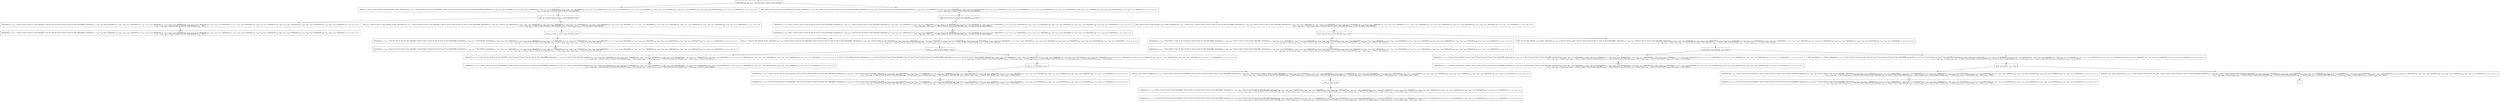 digraph {
    graph [rankdir=TB
          ,bgcolor=transparent];
    node [shape=box
         ,fillcolor=white
         ,style=filled];
    0 [label=<O <BR/> minmaxo(v<SUB>102</SUB>, v<SUB>80</SUB>, v<SUB>75</SUB>, C Succ [C Succ [C Succ [C Succ [Zero]]]])>];
    1 [label=<C <BR/> leo(v<SUB>102</SUB>, C Succ [C Succ [C Succ [C Succ [Zero]]]], Trueo), minmaxo(v<SUB>107</SUB>, v<SUB>112</SUB>, C Succ [C Succ [C Succ [C Succ [Zero]]]], C Succ [C Succ [C Succ [C Succ [C Succ [C Succ [Zero]]]]]]), minmaxo(v<SUB>127</SUB>, v<SUB>100</SUB>, v<SUB>95</SUB>, v<SUB>102</SUB>), minmaxo(v<SUB>132</SUB>, v<SUB>105</SUB>, v<SUB>100</SUB>, v<SUB>107</SUB>), minmaxo(v<SUB>137</SUB>, v<SUB>142</SUB>, v<SUB>105</SUB>, v<SUB>112</SUB>), minmaxo(v<SUB>157</SUB>, v<SUB>125</SUB>, v<SUB>120</SUB>, v<SUB>127</SUB>), minmaxo(v<SUB>162</SUB>, v<SUB>130</SUB>, v<SUB>125</SUB>, v<SUB>132</SUB>), minmaxo(v<SUB>167</SUB>, v<SUB>135</SUB>, v<SUB>130</SUB>, v<SUB>137</SUB>), minmaxo(v<SUB>172</SUB>, v<SUB>177</SUB>, v<SUB>135</SUB>, v<SUB>142</SUB>), minmaxo(v<SUB>153</SUB>, v<SUB>155</SUB>, v<SUB>150</SUB>, v<SUB>157</SUB>), minmaxo(v<SUB>158</SUB>, v<SUB>160</SUB>, v<SUB>155</SUB>, v<SUB>162</SUB>), minmaxo(v<SUB>163</SUB>, v<SUB>165</SUB>, v<SUB>160</SUB>, v<SUB>167</SUB>), minmaxo(v<SUB>168</SUB>, v<SUB>170</SUB>, v<SUB>165</SUB>, v<SUB>172</SUB>), minmaxo(v<SUB>173</SUB>, v<SUB>175</SUB>, v<SUB>170</SUB>, v<SUB>177</SUB>) <BR/>  [ v<SUB>75</SUB> &rarr; v<SUB>102</SUB>, v<SUB>80</SUB> &rarr; C Succ [C Succ [C Succ [C Succ [Zero]]]] ] >];
    2 [label=<C <BR/> gto(C Succ [C Succ [C Succ [C Succ [Zero]]]], v<SUB>80</SUB>, Trueo), minmaxo(v<SUB>107</SUB>, v<SUB>112</SUB>, v<SUB>80</SUB>, C Succ [C Succ [C Succ [C Succ [C Succ [C Succ [Zero]]]]]]), minmaxo(v<SUB>127</SUB>, v<SUB>100</SUB>, v<SUB>95</SUB>, C Succ [C Succ [C Succ [C Succ [Zero]]]]), minmaxo(v<SUB>132</SUB>, v<SUB>105</SUB>, v<SUB>100</SUB>, v<SUB>107</SUB>), minmaxo(v<SUB>137</SUB>, v<SUB>142</SUB>, v<SUB>105</SUB>, v<SUB>112</SUB>), minmaxo(v<SUB>157</SUB>, v<SUB>125</SUB>, v<SUB>120</SUB>, v<SUB>127</SUB>), minmaxo(v<SUB>162</SUB>, v<SUB>130</SUB>, v<SUB>125</SUB>, v<SUB>132</SUB>), minmaxo(v<SUB>167</SUB>, v<SUB>135</SUB>, v<SUB>130</SUB>, v<SUB>137</SUB>), minmaxo(v<SUB>172</SUB>, v<SUB>177</SUB>, v<SUB>135</SUB>, v<SUB>142</SUB>), minmaxo(v<SUB>153</SUB>, v<SUB>155</SUB>, v<SUB>150</SUB>, v<SUB>157</SUB>), minmaxo(v<SUB>158</SUB>, v<SUB>160</SUB>, v<SUB>155</SUB>, v<SUB>162</SUB>), minmaxo(v<SUB>163</SUB>, v<SUB>165</SUB>, v<SUB>160</SUB>, v<SUB>167</SUB>), minmaxo(v<SUB>168</SUB>, v<SUB>170</SUB>, v<SUB>165</SUB>, v<SUB>172</SUB>), minmaxo(v<SUB>173</SUB>, v<SUB>175</SUB>, v<SUB>170</SUB>, v<SUB>177</SUB>) <BR/>  [ v<SUB>75</SUB> &rarr; v<SUB>80</SUB>, v<SUB>102</SUB> &rarr; C Succ [C Succ [C Succ [C Succ [Zero]]]] ] >];
    3 [label=<O <BR/> leo(v<SUB>102</SUB>, C Succ [C Succ [C Succ [C Succ [Zero]]]], Trueo)>];
    4 [label=<C <BR/> minmaxo(v<SUB>107</SUB>, v<SUB>112</SUB>, C Succ [C Succ [C Succ [C Succ [Zero]]]], C Succ [C Succ [C Succ [C Succ [C Succ [C Succ [Zero]]]]]]), minmaxo(v<SUB>127</SUB>, v<SUB>100</SUB>, v<SUB>95</SUB>, Zero), minmaxo(v<SUB>132</SUB>, v<SUB>105</SUB>, v<SUB>100</SUB>, v<SUB>107</SUB>), minmaxo(v<SUB>137</SUB>, v<SUB>142</SUB>, v<SUB>105</SUB>, v<SUB>112</SUB>), minmaxo(v<SUB>157</SUB>, v<SUB>125</SUB>, v<SUB>120</SUB>, v<SUB>127</SUB>), minmaxo(v<SUB>162</SUB>, v<SUB>130</SUB>, v<SUB>125</SUB>, v<SUB>132</SUB>), minmaxo(v<SUB>167</SUB>, v<SUB>135</SUB>, v<SUB>130</SUB>, v<SUB>137</SUB>), minmaxo(v<SUB>172</SUB>, v<SUB>177</SUB>, v<SUB>135</SUB>, v<SUB>142</SUB>), minmaxo(v<SUB>153</SUB>, v<SUB>155</SUB>, v<SUB>150</SUB>, v<SUB>157</SUB>), minmaxo(v<SUB>158</SUB>, v<SUB>160</SUB>, v<SUB>155</SUB>, v<SUB>162</SUB>), minmaxo(v<SUB>163</SUB>, v<SUB>165</SUB>, v<SUB>160</SUB>, v<SUB>167</SUB>), minmaxo(v<SUB>168</SUB>, v<SUB>170</SUB>, v<SUB>165</SUB>, v<SUB>172</SUB>), minmaxo(v<SUB>173</SUB>, v<SUB>175</SUB>, v<SUB>170</SUB>, v<SUB>177</SUB>) <BR/>  [ v<SUB>75</SUB> &rarr; v<SUB>102</SUB>, v<SUB>80</SUB> &rarr; C Succ [C Succ [C Succ [C Succ [Zero]]]], v<SUB>102</SUB> &rarr; Zero ] >];
    5 [label=<C <BR/> leo(v<SUB>214</SUB>, C Succ [C Succ [C Succ [Zero]]], Trueo), minmaxo(v<SUB>107</SUB>, v<SUB>112</SUB>, C Succ [C Succ [C Succ [C Succ [Zero]]]], C Succ [C Succ [C Succ [C Succ [C Succ [C Succ [Zero]]]]]]), minmaxo(v<SUB>127</SUB>, v<SUB>100</SUB>, v<SUB>95</SUB>, C Succ [v<SUB>214</SUB>]), minmaxo(v<SUB>132</SUB>, v<SUB>105</SUB>, v<SUB>100</SUB>, v<SUB>107</SUB>), minmaxo(v<SUB>137</SUB>, v<SUB>142</SUB>, v<SUB>105</SUB>, v<SUB>112</SUB>), minmaxo(v<SUB>157</SUB>, v<SUB>125</SUB>, v<SUB>120</SUB>, v<SUB>127</SUB>), minmaxo(v<SUB>162</SUB>, v<SUB>130</SUB>, v<SUB>125</SUB>, v<SUB>132</SUB>), minmaxo(v<SUB>167</SUB>, v<SUB>135</SUB>, v<SUB>130</SUB>, v<SUB>137</SUB>), minmaxo(v<SUB>172</SUB>, v<SUB>177</SUB>, v<SUB>135</SUB>, v<SUB>142</SUB>), minmaxo(v<SUB>153</SUB>, v<SUB>155</SUB>, v<SUB>150</SUB>, v<SUB>157</SUB>), minmaxo(v<SUB>158</SUB>, v<SUB>160</SUB>, v<SUB>155</SUB>, v<SUB>162</SUB>), minmaxo(v<SUB>163</SUB>, v<SUB>165</SUB>, v<SUB>160</SUB>, v<SUB>167</SUB>), minmaxo(v<SUB>168</SUB>, v<SUB>170</SUB>, v<SUB>165</SUB>, v<SUB>172</SUB>), minmaxo(v<SUB>173</SUB>, v<SUB>175</SUB>, v<SUB>170</SUB>, v<SUB>177</SUB>) <BR/>  [ v<SUB>75</SUB> &rarr; v<SUB>102</SUB>, v<SUB>80</SUB> &rarr; C Succ [C Succ [C Succ [C Succ [Zero]]]], v<SUB>102</SUB> &rarr; C Succ [v<SUB>214</SUB>], v<SUB>215</SUB> &rarr; C Succ [C Succ [C Succ [Zero]]] ] >];
    6 [label=<Leaf <BR/> minmaxo(v<SUB>107</SUB>, v<SUB>112</SUB>, C Succ [C Succ [C Succ [C Succ [Zero]]]], C Succ [C Succ [C Succ [C Succ [C Succ [C Succ [Zero]]]]]]), minmaxo(v<SUB>127</SUB>, v<SUB>100</SUB>, v<SUB>95</SUB>, Zero), minmaxo(v<SUB>132</SUB>, v<SUB>105</SUB>, v<SUB>100</SUB>, v<SUB>107</SUB>), minmaxo(v<SUB>137</SUB>, v<SUB>142</SUB>, v<SUB>105</SUB>, v<SUB>112</SUB>), minmaxo(v<SUB>157</SUB>, v<SUB>125</SUB>, v<SUB>120</SUB>, v<SUB>127</SUB>), minmaxo(v<SUB>162</SUB>, v<SUB>130</SUB>, v<SUB>125</SUB>, v<SUB>132</SUB>), minmaxo(v<SUB>167</SUB>, v<SUB>135</SUB>, v<SUB>130</SUB>, v<SUB>137</SUB>), minmaxo(v<SUB>172</SUB>, v<SUB>177</SUB>, v<SUB>135</SUB>, v<SUB>142</SUB>), minmaxo(v<SUB>153</SUB>, v<SUB>155</SUB>, v<SUB>150</SUB>, v<SUB>157</SUB>), minmaxo(v<SUB>158</SUB>, v<SUB>160</SUB>, v<SUB>155</SUB>, v<SUB>162</SUB>), minmaxo(v<SUB>163</SUB>, v<SUB>165</SUB>, v<SUB>160</SUB>, v<SUB>167</SUB>), minmaxo(v<SUB>168</SUB>, v<SUB>170</SUB>, v<SUB>165</SUB>, v<SUB>172</SUB>), minmaxo(v<SUB>173</SUB>, v<SUB>175</SUB>, v<SUB>170</SUB>, v<SUB>177</SUB>) <BR/>  [ v<SUB>75</SUB> &rarr; v<SUB>102</SUB>, v<SUB>80</SUB> &rarr; C Succ [C Succ [C Succ [C Succ [Zero]]]], v<SUB>102</SUB> &rarr; Zero ] >];
    7 [label=<O <BR/> leo(v<SUB>214</SUB>, C Succ [C Succ [C Succ [Zero]]], Trueo)>];
    8 [label=<C <BR/> minmaxo(v<SUB>107</SUB>, v<SUB>112</SUB>, C Succ [C Succ [C Succ [C Succ [Zero]]]], C Succ [C Succ [C Succ [C Succ [C Succ [C Succ [Zero]]]]]]), minmaxo(v<SUB>127</SUB>, v<SUB>100</SUB>, v<SUB>95</SUB>, C Succ [Zero]), minmaxo(v<SUB>132</SUB>, v<SUB>105</SUB>, v<SUB>100</SUB>, v<SUB>107</SUB>), minmaxo(v<SUB>137</SUB>, v<SUB>142</SUB>, v<SUB>105</SUB>, v<SUB>112</SUB>), minmaxo(v<SUB>157</SUB>, v<SUB>125</SUB>, v<SUB>120</SUB>, v<SUB>127</SUB>), minmaxo(v<SUB>162</SUB>, v<SUB>130</SUB>, v<SUB>125</SUB>, v<SUB>132</SUB>), minmaxo(v<SUB>167</SUB>, v<SUB>135</SUB>, v<SUB>130</SUB>, v<SUB>137</SUB>), minmaxo(v<SUB>172</SUB>, v<SUB>177</SUB>, v<SUB>135</SUB>, v<SUB>142</SUB>), minmaxo(v<SUB>153</SUB>, v<SUB>155</SUB>, v<SUB>150</SUB>, v<SUB>157</SUB>), minmaxo(v<SUB>158</SUB>, v<SUB>160</SUB>, v<SUB>155</SUB>, v<SUB>162</SUB>), minmaxo(v<SUB>163</SUB>, v<SUB>165</SUB>, v<SUB>160</SUB>, v<SUB>167</SUB>), minmaxo(v<SUB>168</SUB>, v<SUB>170</SUB>, v<SUB>165</SUB>, v<SUB>172</SUB>), minmaxo(v<SUB>173</SUB>, v<SUB>175</SUB>, v<SUB>170</SUB>, v<SUB>177</SUB>) <BR/>  [ v<SUB>75</SUB> &rarr; v<SUB>102</SUB>, v<SUB>80</SUB> &rarr; C Succ [C Succ [C Succ [C Succ [Zero]]]], v<SUB>102</SUB> &rarr; C Succ [v<SUB>214</SUB>], v<SUB>214</SUB> &rarr; Zero, v<SUB>215</SUB> &rarr; C Succ [C Succ [C Succ [Zero]]] ] >];
    9 [label=<C <BR/> leo(v<SUB>217</SUB>, C Succ [C Succ [Zero]], Trueo), minmaxo(v<SUB>107</SUB>, v<SUB>112</SUB>, C Succ [C Succ [C Succ [C Succ [Zero]]]], C Succ [C Succ [C Succ [C Succ [C Succ [C Succ [Zero]]]]]]), minmaxo(v<SUB>127</SUB>, v<SUB>100</SUB>, v<SUB>95</SUB>, C Succ [C Succ [v<SUB>217</SUB>]]), minmaxo(v<SUB>132</SUB>, v<SUB>105</SUB>, v<SUB>100</SUB>, v<SUB>107</SUB>), minmaxo(v<SUB>137</SUB>, v<SUB>142</SUB>, v<SUB>105</SUB>, v<SUB>112</SUB>), minmaxo(v<SUB>157</SUB>, v<SUB>125</SUB>, v<SUB>120</SUB>, v<SUB>127</SUB>), minmaxo(v<SUB>162</SUB>, v<SUB>130</SUB>, v<SUB>125</SUB>, v<SUB>132</SUB>), minmaxo(v<SUB>167</SUB>, v<SUB>135</SUB>, v<SUB>130</SUB>, v<SUB>137</SUB>), minmaxo(v<SUB>172</SUB>, v<SUB>177</SUB>, v<SUB>135</SUB>, v<SUB>142</SUB>), minmaxo(v<SUB>153</SUB>, v<SUB>155</SUB>, v<SUB>150</SUB>, v<SUB>157</SUB>), minmaxo(v<SUB>158</SUB>, v<SUB>160</SUB>, v<SUB>155</SUB>, v<SUB>162</SUB>), minmaxo(v<SUB>163</SUB>, v<SUB>165</SUB>, v<SUB>160</SUB>, v<SUB>167</SUB>), minmaxo(v<SUB>168</SUB>, v<SUB>170</SUB>, v<SUB>165</SUB>, v<SUB>172</SUB>), minmaxo(v<SUB>173</SUB>, v<SUB>175</SUB>, v<SUB>170</SUB>, v<SUB>177</SUB>) <BR/>  [ v<SUB>75</SUB> &rarr; v<SUB>102</SUB>, v<SUB>80</SUB> &rarr; C Succ [C Succ [C Succ [C Succ [Zero]]]], v<SUB>102</SUB> &rarr; C Succ [v<SUB>214</SUB>], v<SUB>214</SUB> &rarr; C Succ [v<SUB>217</SUB>], v<SUB>215</SUB> &rarr; C Succ [C Succ [C Succ [Zero]]], v<SUB>218</SUB> &rarr; C Succ [C Succ [Zero]] ] >];
    10 [label=<Leaf <BR/> minmaxo(v<SUB>107</SUB>, v<SUB>112</SUB>, C Succ [C Succ [C Succ [C Succ [Zero]]]], C Succ [C Succ [C Succ [C Succ [C Succ [C Succ [Zero]]]]]]), minmaxo(v<SUB>127</SUB>, v<SUB>100</SUB>, v<SUB>95</SUB>, C Succ [Zero]), minmaxo(v<SUB>132</SUB>, v<SUB>105</SUB>, v<SUB>100</SUB>, v<SUB>107</SUB>), minmaxo(v<SUB>137</SUB>, v<SUB>142</SUB>, v<SUB>105</SUB>, v<SUB>112</SUB>), minmaxo(v<SUB>157</SUB>, v<SUB>125</SUB>, v<SUB>120</SUB>, v<SUB>127</SUB>), minmaxo(v<SUB>162</SUB>, v<SUB>130</SUB>, v<SUB>125</SUB>, v<SUB>132</SUB>), minmaxo(v<SUB>167</SUB>, v<SUB>135</SUB>, v<SUB>130</SUB>, v<SUB>137</SUB>), minmaxo(v<SUB>172</SUB>, v<SUB>177</SUB>, v<SUB>135</SUB>, v<SUB>142</SUB>), minmaxo(v<SUB>153</SUB>, v<SUB>155</SUB>, v<SUB>150</SUB>, v<SUB>157</SUB>), minmaxo(v<SUB>158</SUB>, v<SUB>160</SUB>, v<SUB>155</SUB>, v<SUB>162</SUB>), minmaxo(v<SUB>163</SUB>, v<SUB>165</SUB>, v<SUB>160</SUB>, v<SUB>167</SUB>), minmaxo(v<SUB>168</SUB>, v<SUB>170</SUB>, v<SUB>165</SUB>, v<SUB>172</SUB>), minmaxo(v<SUB>173</SUB>, v<SUB>175</SUB>, v<SUB>170</SUB>, v<SUB>177</SUB>) <BR/>  [ v<SUB>75</SUB> &rarr; v<SUB>102</SUB>, v<SUB>80</SUB> &rarr; C Succ [C Succ [C Succ [C Succ [Zero]]]], v<SUB>102</SUB> &rarr; C Succ [v<SUB>214</SUB>], v<SUB>214</SUB> &rarr; Zero, v<SUB>215</SUB> &rarr; C Succ [C Succ [C Succ [Zero]]] ] >];
    11 [label=<O <BR/> leo(v<SUB>217</SUB>, C Succ [C Succ [Zero]], Trueo)>];
    12 [label=<C <BR/> minmaxo(v<SUB>107</SUB>, v<SUB>112</SUB>, C Succ [C Succ [C Succ [C Succ [Zero]]]], C Succ [C Succ [C Succ [C Succ [C Succ [C Succ [Zero]]]]]]), minmaxo(v<SUB>127</SUB>, v<SUB>100</SUB>, v<SUB>95</SUB>, C Succ [C Succ [Zero]]), minmaxo(v<SUB>132</SUB>, v<SUB>105</SUB>, v<SUB>100</SUB>, v<SUB>107</SUB>), minmaxo(v<SUB>137</SUB>, v<SUB>142</SUB>, v<SUB>105</SUB>, v<SUB>112</SUB>), minmaxo(v<SUB>157</SUB>, v<SUB>125</SUB>, v<SUB>120</SUB>, v<SUB>127</SUB>), minmaxo(v<SUB>162</SUB>, v<SUB>130</SUB>, v<SUB>125</SUB>, v<SUB>132</SUB>), minmaxo(v<SUB>167</SUB>, v<SUB>135</SUB>, v<SUB>130</SUB>, v<SUB>137</SUB>), minmaxo(v<SUB>172</SUB>, v<SUB>177</SUB>, v<SUB>135</SUB>, v<SUB>142</SUB>), minmaxo(v<SUB>153</SUB>, v<SUB>155</SUB>, v<SUB>150</SUB>, v<SUB>157</SUB>), minmaxo(v<SUB>158</SUB>, v<SUB>160</SUB>, v<SUB>155</SUB>, v<SUB>162</SUB>), minmaxo(v<SUB>163</SUB>, v<SUB>165</SUB>, v<SUB>160</SUB>, v<SUB>167</SUB>), minmaxo(v<SUB>168</SUB>, v<SUB>170</SUB>, v<SUB>165</SUB>, v<SUB>172</SUB>), minmaxo(v<SUB>173</SUB>, v<SUB>175</SUB>, v<SUB>170</SUB>, v<SUB>177</SUB>) <BR/>  [ v<SUB>75</SUB> &rarr; v<SUB>102</SUB>, v<SUB>80</SUB> &rarr; C Succ [C Succ [C Succ [C Succ [Zero]]]], v<SUB>102</SUB> &rarr; C Succ [v<SUB>214</SUB>], v<SUB>214</SUB> &rarr; C Succ [v<SUB>217</SUB>], v<SUB>215</SUB> &rarr; C Succ [C Succ [C Succ [Zero]]], v<SUB>217</SUB> &rarr; Zero, v<SUB>218</SUB> &rarr; C Succ [C Succ [Zero]] ] >];
    13 [label=<C <BR/> leo(v<SUB>220</SUB>, C Succ [Zero], Trueo), minmaxo(v<SUB>107</SUB>, v<SUB>112</SUB>, C Succ [C Succ [C Succ [C Succ [Zero]]]], C Succ [C Succ [C Succ [C Succ [C Succ [C Succ [Zero]]]]]]), minmaxo(v<SUB>127</SUB>, v<SUB>100</SUB>, v<SUB>95</SUB>, C Succ [C Succ [C Succ [v<SUB>220</SUB>]]]), minmaxo(v<SUB>132</SUB>, v<SUB>105</SUB>, v<SUB>100</SUB>, v<SUB>107</SUB>), minmaxo(v<SUB>137</SUB>, v<SUB>142</SUB>, v<SUB>105</SUB>, v<SUB>112</SUB>), minmaxo(v<SUB>157</SUB>, v<SUB>125</SUB>, v<SUB>120</SUB>, v<SUB>127</SUB>), minmaxo(v<SUB>162</SUB>, v<SUB>130</SUB>, v<SUB>125</SUB>, v<SUB>132</SUB>), minmaxo(v<SUB>167</SUB>, v<SUB>135</SUB>, v<SUB>130</SUB>, v<SUB>137</SUB>), minmaxo(v<SUB>172</SUB>, v<SUB>177</SUB>, v<SUB>135</SUB>, v<SUB>142</SUB>), minmaxo(v<SUB>153</SUB>, v<SUB>155</SUB>, v<SUB>150</SUB>, v<SUB>157</SUB>), minmaxo(v<SUB>158</SUB>, v<SUB>160</SUB>, v<SUB>155</SUB>, v<SUB>162</SUB>), minmaxo(v<SUB>163</SUB>, v<SUB>165</SUB>, v<SUB>160</SUB>, v<SUB>167</SUB>), minmaxo(v<SUB>168</SUB>, v<SUB>170</SUB>, v<SUB>165</SUB>, v<SUB>172</SUB>), minmaxo(v<SUB>173</SUB>, v<SUB>175</SUB>, v<SUB>170</SUB>, v<SUB>177</SUB>) <BR/>  [ v<SUB>75</SUB> &rarr; v<SUB>102</SUB>, v<SUB>80</SUB> &rarr; C Succ [C Succ [C Succ [C Succ [Zero]]]], v<SUB>102</SUB> &rarr; C Succ [v<SUB>214</SUB>], v<SUB>214</SUB> &rarr; C Succ [v<SUB>217</SUB>], v<SUB>215</SUB> &rarr; C Succ [C Succ [C Succ [Zero]]], v<SUB>217</SUB> &rarr; C Succ [v<SUB>220</SUB>], v<SUB>218</SUB> &rarr; C Succ [C Succ [Zero]], v<SUB>221</SUB> &rarr; C Succ [Zero] ] >];
    14 [label=<Leaf <BR/> minmaxo(v<SUB>107</SUB>, v<SUB>112</SUB>, C Succ [C Succ [C Succ [C Succ [Zero]]]], C Succ [C Succ [C Succ [C Succ [C Succ [C Succ [Zero]]]]]]), minmaxo(v<SUB>127</SUB>, v<SUB>100</SUB>, v<SUB>95</SUB>, C Succ [C Succ [Zero]]), minmaxo(v<SUB>132</SUB>, v<SUB>105</SUB>, v<SUB>100</SUB>, v<SUB>107</SUB>), minmaxo(v<SUB>137</SUB>, v<SUB>142</SUB>, v<SUB>105</SUB>, v<SUB>112</SUB>), minmaxo(v<SUB>157</SUB>, v<SUB>125</SUB>, v<SUB>120</SUB>, v<SUB>127</SUB>), minmaxo(v<SUB>162</SUB>, v<SUB>130</SUB>, v<SUB>125</SUB>, v<SUB>132</SUB>), minmaxo(v<SUB>167</SUB>, v<SUB>135</SUB>, v<SUB>130</SUB>, v<SUB>137</SUB>), minmaxo(v<SUB>172</SUB>, v<SUB>177</SUB>, v<SUB>135</SUB>, v<SUB>142</SUB>), minmaxo(v<SUB>153</SUB>, v<SUB>155</SUB>, v<SUB>150</SUB>, v<SUB>157</SUB>), minmaxo(v<SUB>158</SUB>, v<SUB>160</SUB>, v<SUB>155</SUB>, v<SUB>162</SUB>), minmaxo(v<SUB>163</SUB>, v<SUB>165</SUB>, v<SUB>160</SUB>, v<SUB>167</SUB>), minmaxo(v<SUB>168</SUB>, v<SUB>170</SUB>, v<SUB>165</SUB>, v<SUB>172</SUB>), minmaxo(v<SUB>173</SUB>, v<SUB>175</SUB>, v<SUB>170</SUB>, v<SUB>177</SUB>) <BR/>  [ v<SUB>75</SUB> &rarr; v<SUB>102</SUB>, v<SUB>80</SUB> &rarr; C Succ [C Succ [C Succ [C Succ [Zero]]]], v<SUB>102</SUB> &rarr; C Succ [v<SUB>214</SUB>], v<SUB>214</SUB> &rarr; C Succ [v<SUB>217</SUB>], v<SUB>215</SUB> &rarr; C Succ [C Succ [C Succ [Zero]]], v<SUB>217</SUB> &rarr; Zero, v<SUB>218</SUB> &rarr; C Succ [C Succ [Zero]] ] >];
    15 [label=<O <BR/> leo(v<SUB>220</SUB>, C Succ [Zero], Trueo)>];
    16 [label=<C <BR/> minmaxo(v<SUB>107</SUB>, v<SUB>112</SUB>, C Succ [C Succ [C Succ [C Succ [Zero]]]], C Succ [C Succ [C Succ [C Succ [C Succ [C Succ [Zero]]]]]]), minmaxo(v<SUB>127</SUB>, v<SUB>100</SUB>, v<SUB>95</SUB>, C Succ [C Succ [C Succ [Zero]]]), minmaxo(v<SUB>132</SUB>, v<SUB>105</SUB>, v<SUB>100</SUB>, v<SUB>107</SUB>), minmaxo(v<SUB>137</SUB>, v<SUB>142</SUB>, v<SUB>105</SUB>, v<SUB>112</SUB>), minmaxo(v<SUB>157</SUB>, v<SUB>125</SUB>, v<SUB>120</SUB>, v<SUB>127</SUB>), minmaxo(v<SUB>162</SUB>, v<SUB>130</SUB>, v<SUB>125</SUB>, v<SUB>132</SUB>), minmaxo(v<SUB>167</SUB>, v<SUB>135</SUB>, v<SUB>130</SUB>, v<SUB>137</SUB>), minmaxo(v<SUB>172</SUB>, v<SUB>177</SUB>, v<SUB>135</SUB>, v<SUB>142</SUB>), minmaxo(v<SUB>153</SUB>, v<SUB>155</SUB>, v<SUB>150</SUB>, v<SUB>157</SUB>), minmaxo(v<SUB>158</SUB>, v<SUB>160</SUB>, v<SUB>155</SUB>, v<SUB>162</SUB>), minmaxo(v<SUB>163</SUB>, v<SUB>165</SUB>, v<SUB>160</SUB>, v<SUB>167</SUB>), minmaxo(v<SUB>168</SUB>, v<SUB>170</SUB>, v<SUB>165</SUB>, v<SUB>172</SUB>), minmaxo(v<SUB>173</SUB>, v<SUB>175</SUB>, v<SUB>170</SUB>, v<SUB>177</SUB>) <BR/>  [ v<SUB>75</SUB> &rarr; v<SUB>102</SUB>, v<SUB>80</SUB> &rarr; C Succ [C Succ [C Succ [C Succ [Zero]]]], v<SUB>102</SUB> &rarr; C Succ [v<SUB>214</SUB>], v<SUB>214</SUB> &rarr; C Succ [v<SUB>217</SUB>], v<SUB>215</SUB> &rarr; C Succ [C Succ [C Succ [Zero]]], v<SUB>217</SUB> &rarr; C Succ [v<SUB>220</SUB>], v<SUB>218</SUB> &rarr; C Succ [C Succ [Zero]], v<SUB>220</SUB> &rarr; Zero, v<SUB>221</SUB> &rarr; C Succ [Zero] ] >];
    17 [label=<C <BR/> leo(v<SUB>223</SUB>, Zero, Trueo), minmaxo(v<SUB>107</SUB>, v<SUB>112</SUB>, C Succ [C Succ [C Succ [C Succ [Zero]]]], C Succ [C Succ [C Succ [C Succ [C Succ [C Succ [Zero]]]]]]), minmaxo(v<SUB>127</SUB>, v<SUB>100</SUB>, v<SUB>95</SUB>, C Succ [C Succ [C Succ [C Succ [v<SUB>223</SUB>]]]]), minmaxo(v<SUB>132</SUB>, v<SUB>105</SUB>, v<SUB>100</SUB>, v<SUB>107</SUB>), minmaxo(v<SUB>137</SUB>, v<SUB>142</SUB>, v<SUB>105</SUB>, v<SUB>112</SUB>), minmaxo(v<SUB>157</SUB>, v<SUB>125</SUB>, v<SUB>120</SUB>, v<SUB>127</SUB>), minmaxo(v<SUB>162</SUB>, v<SUB>130</SUB>, v<SUB>125</SUB>, v<SUB>132</SUB>), minmaxo(v<SUB>167</SUB>, v<SUB>135</SUB>, v<SUB>130</SUB>, v<SUB>137</SUB>), minmaxo(v<SUB>172</SUB>, v<SUB>177</SUB>, v<SUB>135</SUB>, v<SUB>142</SUB>), minmaxo(v<SUB>153</SUB>, v<SUB>155</SUB>, v<SUB>150</SUB>, v<SUB>157</SUB>), minmaxo(v<SUB>158</SUB>, v<SUB>160</SUB>, v<SUB>155</SUB>, v<SUB>162</SUB>), minmaxo(v<SUB>163</SUB>, v<SUB>165</SUB>, v<SUB>160</SUB>, v<SUB>167</SUB>), minmaxo(v<SUB>168</SUB>, v<SUB>170</SUB>, v<SUB>165</SUB>, v<SUB>172</SUB>), minmaxo(v<SUB>173</SUB>, v<SUB>175</SUB>, v<SUB>170</SUB>, v<SUB>177</SUB>) <BR/>  [ v<SUB>75</SUB> &rarr; v<SUB>102</SUB>, v<SUB>80</SUB> &rarr; C Succ [C Succ [C Succ [C Succ [Zero]]]], v<SUB>102</SUB> &rarr; C Succ [v<SUB>214</SUB>], v<SUB>214</SUB> &rarr; C Succ [v<SUB>217</SUB>], v<SUB>215</SUB> &rarr; C Succ [C Succ [C Succ [Zero]]], v<SUB>217</SUB> &rarr; C Succ [v<SUB>220</SUB>], v<SUB>218</SUB> &rarr; C Succ [C Succ [Zero]], v<SUB>220</SUB> &rarr; C Succ [v<SUB>223</SUB>], v<SUB>221</SUB> &rarr; C Succ [Zero], v<SUB>224</SUB> &rarr; Zero ] >];
    18 [label=<Leaf <BR/> minmaxo(v<SUB>107</SUB>, v<SUB>112</SUB>, C Succ [C Succ [C Succ [C Succ [Zero]]]], C Succ [C Succ [C Succ [C Succ [C Succ [C Succ [Zero]]]]]]), minmaxo(v<SUB>127</SUB>, v<SUB>100</SUB>, v<SUB>95</SUB>, C Succ [C Succ [C Succ [Zero]]]), minmaxo(v<SUB>132</SUB>, v<SUB>105</SUB>, v<SUB>100</SUB>, v<SUB>107</SUB>), minmaxo(v<SUB>137</SUB>, v<SUB>142</SUB>, v<SUB>105</SUB>, v<SUB>112</SUB>), minmaxo(v<SUB>157</SUB>, v<SUB>125</SUB>, v<SUB>120</SUB>, v<SUB>127</SUB>), minmaxo(v<SUB>162</SUB>, v<SUB>130</SUB>, v<SUB>125</SUB>, v<SUB>132</SUB>), minmaxo(v<SUB>167</SUB>, v<SUB>135</SUB>, v<SUB>130</SUB>, v<SUB>137</SUB>), minmaxo(v<SUB>172</SUB>, v<SUB>177</SUB>, v<SUB>135</SUB>, v<SUB>142</SUB>), minmaxo(v<SUB>153</SUB>, v<SUB>155</SUB>, v<SUB>150</SUB>, v<SUB>157</SUB>), minmaxo(v<SUB>158</SUB>, v<SUB>160</SUB>, v<SUB>155</SUB>, v<SUB>162</SUB>), minmaxo(v<SUB>163</SUB>, v<SUB>165</SUB>, v<SUB>160</SUB>, v<SUB>167</SUB>), minmaxo(v<SUB>168</SUB>, v<SUB>170</SUB>, v<SUB>165</SUB>, v<SUB>172</SUB>), minmaxo(v<SUB>173</SUB>, v<SUB>175</SUB>, v<SUB>170</SUB>, v<SUB>177</SUB>) <BR/>  [ v<SUB>75</SUB> &rarr; v<SUB>102</SUB>, v<SUB>80</SUB> &rarr; C Succ [C Succ [C Succ [C Succ [Zero]]]], v<SUB>102</SUB> &rarr; C Succ [v<SUB>214</SUB>], v<SUB>214</SUB> &rarr; C Succ [v<SUB>217</SUB>], v<SUB>215</SUB> &rarr; C Succ [C Succ [C Succ [Zero]]], v<SUB>217</SUB> &rarr; C Succ [v<SUB>220</SUB>], v<SUB>218</SUB> &rarr; C Succ [C Succ [Zero]], v<SUB>220</SUB> &rarr; Zero, v<SUB>221</SUB> &rarr; C Succ [Zero] ] >];
    19 [label=<O <BR/> leo(v<SUB>223</SUB>, Zero, Trueo)>];
    20 [label=<C <BR/> minmaxo(v<SUB>107</SUB>, v<SUB>112</SUB>, C Succ [C Succ [C Succ [C Succ [Zero]]]], C Succ [C Succ [C Succ [C Succ [C Succ [C Succ [Zero]]]]]]), minmaxo(v<SUB>127</SUB>, v<SUB>100</SUB>, v<SUB>95</SUB>, C Succ [C Succ [C Succ [C Succ [Zero]]]]), minmaxo(v<SUB>132</SUB>, v<SUB>105</SUB>, v<SUB>100</SUB>, v<SUB>107</SUB>), minmaxo(v<SUB>137</SUB>, v<SUB>142</SUB>, v<SUB>105</SUB>, v<SUB>112</SUB>), minmaxo(v<SUB>157</SUB>, v<SUB>125</SUB>, v<SUB>120</SUB>, v<SUB>127</SUB>), minmaxo(v<SUB>162</SUB>, v<SUB>130</SUB>, v<SUB>125</SUB>, v<SUB>132</SUB>), minmaxo(v<SUB>167</SUB>, v<SUB>135</SUB>, v<SUB>130</SUB>, v<SUB>137</SUB>), minmaxo(v<SUB>172</SUB>, v<SUB>177</SUB>, v<SUB>135</SUB>, v<SUB>142</SUB>), minmaxo(v<SUB>153</SUB>, v<SUB>155</SUB>, v<SUB>150</SUB>, v<SUB>157</SUB>), minmaxo(v<SUB>158</SUB>, v<SUB>160</SUB>, v<SUB>155</SUB>, v<SUB>162</SUB>), minmaxo(v<SUB>163</SUB>, v<SUB>165</SUB>, v<SUB>160</SUB>, v<SUB>167</SUB>), minmaxo(v<SUB>168</SUB>, v<SUB>170</SUB>, v<SUB>165</SUB>, v<SUB>172</SUB>), minmaxo(v<SUB>173</SUB>, v<SUB>175</SUB>, v<SUB>170</SUB>, v<SUB>177</SUB>) <BR/>  [ v<SUB>75</SUB> &rarr; v<SUB>102</SUB>, v<SUB>80</SUB> &rarr; C Succ [C Succ [C Succ [C Succ [Zero]]]], v<SUB>102</SUB> &rarr; C Succ [v<SUB>214</SUB>], v<SUB>214</SUB> &rarr; C Succ [v<SUB>217</SUB>], v<SUB>215</SUB> &rarr; C Succ [C Succ [C Succ [Zero]]], v<SUB>217</SUB> &rarr; C Succ [v<SUB>220</SUB>], v<SUB>218</SUB> &rarr; C Succ [C Succ [Zero]], v<SUB>220</SUB> &rarr; C Succ [v<SUB>223</SUB>], v<SUB>221</SUB> &rarr; C Succ [Zero], v<SUB>223</SUB> &rarr; Zero, v<SUB>224</SUB> &rarr; Zero ] >];
    21 [label=<Leaf <BR/> minmaxo(v<SUB>107</SUB>, v<SUB>112</SUB>, C Succ [C Succ [C Succ [C Succ [Zero]]]], C Succ [C Succ [C Succ [C Succ [C Succ [C Succ [Zero]]]]]]), minmaxo(v<SUB>127</SUB>, v<SUB>100</SUB>, v<SUB>95</SUB>, C Succ [C Succ [C Succ [C Succ [Zero]]]]), minmaxo(v<SUB>132</SUB>, v<SUB>105</SUB>, v<SUB>100</SUB>, v<SUB>107</SUB>), minmaxo(v<SUB>137</SUB>, v<SUB>142</SUB>, v<SUB>105</SUB>, v<SUB>112</SUB>), minmaxo(v<SUB>157</SUB>, v<SUB>125</SUB>, v<SUB>120</SUB>, v<SUB>127</SUB>), minmaxo(v<SUB>162</SUB>, v<SUB>130</SUB>, v<SUB>125</SUB>, v<SUB>132</SUB>), minmaxo(v<SUB>167</SUB>, v<SUB>135</SUB>, v<SUB>130</SUB>, v<SUB>137</SUB>), minmaxo(v<SUB>172</SUB>, v<SUB>177</SUB>, v<SUB>135</SUB>, v<SUB>142</SUB>), minmaxo(v<SUB>153</SUB>, v<SUB>155</SUB>, v<SUB>150</SUB>, v<SUB>157</SUB>), minmaxo(v<SUB>158</SUB>, v<SUB>160</SUB>, v<SUB>155</SUB>, v<SUB>162</SUB>), minmaxo(v<SUB>163</SUB>, v<SUB>165</SUB>, v<SUB>160</SUB>, v<SUB>167</SUB>), minmaxo(v<SUB>168</SUB>, v<SUB>170</SUB>, v<SUB>165</SUB>, v<SUB>172</SUB>), minmaxo(v<SUB>173</SUB>, v<SUB>175</SUB>, v<SUB>170</SUB>, v<SUB>177</SUB>) <BR/>  [ v<SUB>75</SUB> &rarr; v<SUB>102</SUB>, v<SUB>80</SUB> &rarr; C Succ [C Succ [C Succ [C Succ [Zero]]]], v<SUB>102</SUB> &rarr; C Succ [v<SUB>214</SUB>], v<SUB>214</SUB> &rarr; C Succ [v<SUB>217</SUB>], v<SUB>215</SUB> &rarr; C Succ [C Succ [C Succ [Zero]]], v<SUB>217</SUB> &rarr; C Succ [v<SUB>220</SUB>], v<SUB>218</SUB> &rarr; C Succ [C Succ [Zero]], v<SUB>220</SUB> &rarr; C Succ [v<SUB>223</SUB>], v<SUB>221</SUB> &rarr; C Succ [Zero], v<SUB>223</SUB> &rarr; Zero, v<SUB>224</SUB> &rarr; Zero ] >];
    22 [label=<O <BR/> gto(C Succ [C Succ [C Succ [C Succ [Zero]]]], v<SUB>80</SUB>, Trueo)>];
    23 [label=<C <BR/> minmaxo(v<SUB>107</SUB>, v<SUB>112</SUB>, Zero, C Succ [C Succ [C Succ [C Succ [C Succ [C Succ [Zero]]]]]]), minmaxo(v<SUB>127</SUB>, v<SUB>100</SUB>, v<SUB>95</SUB>, C Succ [C Succ [C Succ [C Succ [Zero]]]]), minmaxo(v<SUB>132</SUB>, v<SUB>105</SUB>, v<SUB>100</SUB>, v<SUB>107</SUB>), minmaxo(v<SUB>137</SUB>, v<SUB>142</SUB>, v<SUB>105</SUB>, v<SUB>112</SUB>), minmaxo(v<SUB>157</SUB>, v<SUB>125</SUB>, v<SUB>120</SUB>, v<SUB>127</SUB>), minmaxo(v<SUB>162</SUB>, v<SUB>130</SUB>, v<SUB>125</SUB>, v<SUB>132</SUB>), minmaxo(v<SUB>167</SUB>, v<SUB>135</SUB>, v<SUB>130</SUB>, v<SUB>137</SUB>), minmaxo(v<SUB>172</SUB>, v<SUB>177</SUB>, v<SUB>135</SUB>, v<SUB>142</SUB>), minmaxo(v<SUB>153</SUB>, v<SUB>155</SUB>, v<SUB>150</SUB>, v<SUB>157</SUB>), minmaxo(v<SUB>158</SUB>, v<SUB>160</SUB>, v<SUB>155</SUB>, v<SUB>162</SUB>), minmaxo(v<SUB>163</SUB>, v<SUB>165</SUB>, v<SUB>160</SUB>, v<SUB>167</SUB>), minmaxo(v<SUB>168</SUB>, v<SUB>170</SUB>, v<SUB>165</SUB>, v<SUB>172</SUB>), minmaxo(v<SUB>173</SUB>, v<SUB>175</SUB>, v<SUB>170</SUB>, v<SUB>177</SUB>) <BR/>  [ v<SUB>75</SUB> &rarr; v<SUB>80</SUB>, v<SUB>80</SUB> &rarr; Zero, v<SUB>102</SUB> &rarr; C Succ [C Succ [C Succ [C Succ [Zero]]]], v<SUB>213</SUB> &rarr; C Succ [C Succ [C Succ [Zero]]] ] >];
    24 [label=<C <BR/> gto(C Succ [C Succ [C Succ [Zero]]], v<SUB>215</SUB>, Trueo), minmaxo(v<SUB>107</SUB>, v<SUB>112</SUB>, C Succ [v<SUB>215</SUB>], C Succ [C Succ [C Succ [C Succ [C Succ [C Succ [Zero]]]]]]), minmaxo(v<SUB>127</SUB>, v<SUB>100</SUB>, v<SUB>95</SUB>, C Succ [C Succ [C Succ [C Succ [Zero]]]]), minmaxo(v<SUB>132</SUB>, v<SUB>105</SUB>, v<SUB>100</SUB>, v<SUB>107</SUB>), minmaxo(v<SUB>137</SUB>, v<SUB>142</SUB>, v<SUB>105</SUB>, v<SUB>112</SUB>), minmaxo(v<SUB>157</SUB>, v<SUB>125</SUB>, v<SUB>120</SUB>, v<SUB>127</SUB>), minmaxo(v<SUB>162</SUB>, v<SUB>130</SUB>, v<SUB>125</SUB>, v<SUB>132</SUB>), minmaxo(v<SUB>167</SUB>, v<SUB>135</SUB>, v<SUB>130</SUB>, v<SUB>137</SUB>), minmaxo(v<SUB>172</SUB>, v<SUB>177</SUB>, v<SUB>135</SUB>, v<SUB>142</SUB>), minmaxo(v<SUB>153</SUB>, v<SUB>155</SUB>, v<SUB>150</SUB>, v<SUB>157</SUB>), minmaxo(v<SUB>158</SUB>, v<SUB>160</SUB>, v<SUB>155</SUB>, v<SUB>162</SUB>), minmaxo(v<SUB>163</SUB>, v<SUB>165</SUB>, v<SUB>160</SUB>, v<SUB>167</SUB>), minmaxo(v<SUB>168</SUB>, v<SUB>170</SUB>, v<SUB>165</SUB>, v<SUB>172</SUB>), minmaxo(v<SUB>173</SUB>, v<SUB>175</SUB>, v<SUB>170</SUB>, v<SUB>177</SUB>) <BR/>  [ v<SUB>75</SUB> &rarr; v<SUB>80</SUB>, v<SUB>80</SUB> &rarr; C Succ [v<SUB>215</SUB>], v<SUB>102</SUB> &rarr; C Succ [C Succ [C Succ [C Succ [Zero]]]], v<SUB>214</SUB> &rarr; C Succ [C Succ [C Succ [Zero]]] ] >];
    25 [label=<Leaf <BR/> minmaxo(v<SUB>107</SUB>, v<SUB>112</SUB>, Zero, C Succ [C Succ [C Succ [C Succ [C Succ [C Succ [Zero]]]]]]), minmaxo(v<SUB>127</SUB>, v<SUB>100</SUB>, v<SUB>95</SUB>, C Succ [C Succ [C Succ [C Succ [Zero]]]]), minmaxo(v<SUB>132</SUB>, v<SUB>105</SUB>, v<SUB>100</SUB>, v<SUB>107</SUB>), minmaxo(v<SUB>137</SUB>, v<SUB>142</SUB>, v<SUB>105</SUB>, v<SUB>112</SUB>), minmaxo(v<SUB>157</SUB>, v<SUB>125</SUB>, v<SUB>120</SUB>, v<SUB>127</SUB>), minmaxo(v<SUB>162</SUB>, v<SUB>130</SUB>, v<SUB>125</SUB>, v<SUB>132</SUB>), minmaxo(v<SUB>167</SUB>, v<SUB>135</SUB>, v<SUB>130</SUB>, v<SUB>137</SUB>), minmaxo(v<SUB>172</SUB>, v<SUB>177</SUB>, v<SUB>135</SUB>, v<SUB>142</SUB>), minmaxo(v<SUB>153</SUB>, v<SUB>155</SUB>, v<SUB>150</SUB>, v<SUB>157</SUB>), minmaxo(v<SUB>158</SUB>, v<SUB>160</SUB>, v<SUB>155</SUB>, v<SUB>162</SUB>), minmaxo(v<SUB>163</SUB>, v<SUB>165</SUB>, v<SUB>160</SUB>, v<SUB>167</SUB>), minmaxo(v<SUB>168</SUB>, v<SUB>170</SUB>, v<SUB>165</SUB>, v<SUB>172</SUB>), minmaxo(v<SUB>173</SUB>, v<SUB>175</SUB>, v<SUB>170</SUB>, v<SUB>177</SUB>) <BR/>  [ v<SUB>75</SUB> &rarr; v<SUB>80</SUB>, v<SUB>80</SUB> &rarr; Zero, v<SUB>102</SUB> &rarr; C Succ [C Succ [C Succ [C Succ [Zero]]]], v<SUB>213</SUB> &rarr; C Succ [C Succ [C Succ [Zero]]] ] >];
    26 [label=<O <BR/> gto(C Succ [C Succ [C Succ [Zero]]], v<SUB>215</SUB>, Trueo)>];
    27 [label=<C <BR/> minmaxo(v<SUB>107</SUB>, v<SUB>112</SUB>, C Succ [Zero], C Succ [C Succ [C Succ [C Succ [C Succ [C Succ [Zero]]]]]]), minmaxo(v<SUB>127</SUB>, v<SUB>100</SUB>, v<SUB>95</SUB>, C Succ [C Succ [C Succ [C Succ [Zero]]]]), minmaxo(v<SUB>132</SUB>, v<SUB>105</SUB>, v<SUB>100</SUB>, v<SUB>107</SUB>), minmaxo(v<SUB>137</SUB>, v<SUB>142</SUB>, v<SUB>105</SUB>, v<SUB>112</SUB>), minmaxo(v<SUB>157</SUB>, v<SUB>125</SUB>, v<SUB>120</SUB>, v<SUB>127</SUB>), minmaxo(v<SUB>162</SUB>, v<SUB>130</SUB>, v<SUB>125</SUB>, v<SUB>132</SUB>), minmaxo(v<SUB>167</SUB>, v<SUB>135</SUB>, v<SUB>130</SUB>, v<SUB>137</SUB>), minmaxo(v<SUB>172</SUB>, v<SUB>177</SUB>, v<SUB>135</SUB>, v<SUB>142</SUB>), minmaxo(v<SUB>153</SUB>, v<SUB>155</SUB>, v<SUB>150</SUB>, v<SUB>157</SUB>), minmaxo(v<SUB>158</SUB>, v<SUB>160</SUB>, v<SUB>155</SUB>, v<SUB>162</SUB>), minmaxo(v<SUB>163</SUB>, v<SUB>165</SUB>, v<SUB>160</SUB>, v<SUB>167</SUB>), minmaxo(v<SUB>168</SUB>, v<SUB>170</SUB>, v<SUB>165</SUB>, v<SUB>172</SUB>), minmaxo(v<SUB>173</SUB>, v<SUB>175</SUB>, v<SUB>170</SUB>, v<SUB>177</SUB>) <BR/>  [ v<SUB>75</SUB> &rarr; v<SUB>80</SUB>, v<SUB>80</SUB> &rarr; C Succ [v<SUB>215</SUB>], v<SUB>102</SUB> &rarr; C Succ [C Succ [C Succ [C Succ [Zero]]]], v<SUB>214</SUB> &rarr; C Succ [C Succ [C Succ [Zero]]], v<SUB>215</SUB> &rarr; Zero, v<SUB>216</SUB> &rarr; C Succ [C Succ [Zero]] ] >];
    28 [label=<C <BR/> gto(C Succ [C Succ [Zero]], v<SUB>218</SUB>, Trueo), minmaxo(v<SUB>107</SUB>, v<SUB>112</SUB>, C Succ [C Succ [v<SUB>218</SUB>]], C Succ [C Succ [C Succ [C Succ [C Succ [C Succ [Zero]]]]]]), minmaxo(v<SUB>127</SUB>, v<SUB>100</SUB>, v<SUB>95</SUB>, C Succ [C Succ [C Succ [C Succ [Zero]]]]), minmaxo(v<SUB>132</SUB>, v<SUB>105</SUB>, v<SUB>100</SUB>, v<SUB>107</SUB>), minmaxo(v<SUB>137</SUB>, v<SUB>142</SUB>, v<SUB>105</SUB>, v<SUB>112</SUB>), minmaxo(v<SUB>157</SUB>, v<SUB>125</SUB>, v<SUB>120</SUB>, v<SUB>127</SUB>), minmaxo(v<SUB>162</SUB>, v<SUB>130</SUB>, v<SUB>125</SUB>, v<SUB>132</SUB>), minmaxo(v<SUB>167</SUB>, v<SUB>135</SUB>, v<SUB>130</SUB>, v<SUB>137</SUB>), minmaxo(v<SUB>172</SUB>, v<SUB>177</SUB>, v<SUB>135</SUB>, v<SUB>142</SUB>), minmaxo(v<SUB>153</SUB>, v<SUB>155</SUB>, v<SUB>150</SUB>, v<SUB>157</SUB>), minmaxo(v<SUB>158</SUB>, v<SUB>160</SUB>, v<SUB>155</SUB>, v<SUB>162</SUB>), minmaxo(v<SUB>163</SUB>, v<SUB>165</SUB>, v<SUB>160</SUB>, v<SUB>167</SUB>), minmaxo(v<SUB>168</SUB>, v<SUB>170</SUB>, v<SUB>165</SUB>, v<SUB>172</SUB>), minmaxo(v<SUB>173</SUB>, v<SUB>175</SUB>, v<SUB>170</SUB>, v<SUB>177</SUB>) <BR/>  [ v<SUB>75</SUB> &rarr; v<SUB>80</SUB>, v<SUB>80</SUB> &rarr; C Succ [v<SUB>215</SUB>], v<SUB>102</SUB> &rarr; C Succ [C Succ [C Succ [C Succ [Zero]]]], v<SUB>214</SUB> &rarr; C Succ [C Succ [C Succ [Zero]]], v<SUB>215</SUB> &rarr; C Succ [v<SUB>218</SUB>], v<SUB>217</SUB> &rarr; C Succ [C Succ [Zero]] ] >];
    29 [label=<Leaf <BR/> minmaxo(v<SUB>107</SUB>, v<SUB>112</SUB>, C Succ [Zero], C Succ [C Succ [C Succ [C Succ [C Succ [C Succ [Zero]]]]]]), minmaxo(v<SUB>127</SUB>, v<SUB>100</SUB>, v<SUB>95</SUB>, C Succ [C Succ [C Succ [C Succ [Zero]]]]), minmaxo(v<SUB>132</SUB>, v<SUB>105</SUB>, v<SUB>100</SUB>, v<SUB>107</SUB>), minmaxo(v<SUB>137</SUB>, v<SUB>142</SUB>, v<SUB>105</SUB>, v<SUB>112</SUB>), minmaxo(v<SUB>157</SUB>, v<SUB>125</SUB>, v<SUB>120</SUB>, v<SUB>127</SUB>), minmaxo(v<SUB>162</SUB>, v<SUB>130</SUB>, v<SUB>125</SUB>, v<SUB>132</SUB>), minmaxo(v<SUB>167</SUB>, v<SUB>135</SUB>, v<SUB>130</SUB>, v<SUB>137</SUB>), minmaxo(v<SUB>172</SUB>, v<SUB>177</SUB>, v<SUB>135</SUB>, v<SUB>142</SUB>), minmaxo(v<SUB>153</SUB>, v<SUB>155</SUB>, v<SUB>150</SUB>, v<SUB>157</SUB>), minmaxo(v<SUB>158</SUB>, v<SUB>160</SUB>, v<SUB>155</SUB>, v<SUB>162</SUB>), minmaxo(v<SUB>163</SUB>, v<SUB>165</SUB>, v<SUB>160</SUB>, v<SUB>167</SUB>), minmaxo(v<SUB>168</SUB>, v<SUB>170</SUB>, v<SUB>165</SUB>, v<SUB>172</SUB>), minmaxo(v<SUB>173</SUB>, v<SUB>175</SUB>, v<SUB>170</SUB>, v<SUB>177</SUB>) <BR/>  [ v<SUB>75</SUB> &rarr; v<SUB>80</SUB>, v<SUB>80</SUB> &rarr; C Succ [v<SUB>215</SUB>], v<SUB>102</SUB> &rarr; C Succ [C Succ [C Succ [C Succ [Zero]]]], v<SUB>214</SUB> &rarr; C Succ [C Succ [C Succ [Zero]]], v<SUB>215</SUB> &rarr; Zero, v<SUB>216</SUB> &rarr; C Succ [C Succ [Zero]] ] >];
    30 [label=<O <BR/> gto(C Succ [C Succ [Zero]], v<SUB>218</SUB>, Trueo)>];
    31 [label=<C <BR/> minmaxo(v<SUB>107</SUB>, v<SUB>112</SUB>, C Succ [C Succ [Zero]], C Succ [C Succ [C Succ [C Succ [C Succ [C Succ [Zero]]]]]]), minmaxo(v<SUB>127</SUB>, v<SUB>100</SUB>, v<SUB>95</SUB>, C Succ [C Succ [C Succ [C Succ [Zero]]]]), minmaxo(v<SUB>132</SUB>, v<SUB>105</SUB>, v<SUB>100</SUB>, v<SUB>107</SUB>), minmaxo(v<SUB>137</SUB>, v<SUB>142</SUB>, v<SUB>105</SUB>, v<SUB>112</SUB>), minmaxo(v<SUB>157</SUB>, v<SUB>125</SUB>, v<SUB>120</SUB>, v<SUB>127</SUB>), minmaxo(v<SUB>162</SUB>, v<SUB>130</SUB>, v<SUB>125</SUB>, v<SUB>132</SUB>), minmaxo(v<SUB>167</SUB>, v<SUB>135</SUB>, v<SUB>130</SUB>, v<SUB>137</SUB>), minmaxo(v<SUB>172</SUB>, v<SUB>177</SUB>, v<SUB>135</SUB>, v<SUB>142</SUB>), minmaxo(v<SUB>153</SUB>, v<SUB>155</SUB>, v<SUB>150</SUB>, v<SUB>157</SUB>), minmaxo(v<SUB>158</SUB>, v<SUB>160</SUB>, v<SUB>155</SUB>, v<SUB>162</SUB>), minmaxo(v<SUB>163</SUB>, v<SUB>165</SUB>, v<SUB>160</SUB>, v<SUB>167</SUB>), minmaxo(v<SUB>168</SUB>, v<SUB>170</SUB>, v<SUB>165</SUB>, v<SUB>172</SUB>), minmaxo(v<SUB>173</SUB>, v<SUB>175</SUB>, v<SUB>170</SUB>, v<SUB>177</SUB>) <BR/>  [ v<SUB>75</SUB> &rarr; v<SUB>80</SUB>, v<SUB>80</SUB> &rarr; C Succ [v<SUB>215</SUB>], v<SUB>102</SUB> &rarr; C Succ [C Succ [C Succ [C Succ [Zero]]]], v<SUB>214</SUB> &rarr; C Succ [C Succ [C Succ [Zero]]], v<SUB>215</SUB> &rarr; C Succ [v<SUB>218</SUB>], v<SUB>217</SUB> &rarr; C Succ [C Succ [Zero]], v<SUB>218</SUB> &rarr; Zero, v<SUB>219</SUB> &rarr; C Succ [Zero] ] >];
    32 [label=<C <BR/> gto(C Succ [Zero], v<SUB>221</SUB>, Trueo), minmaxo(v<SUB>107</SUB>, v<SUB>112</SUB>, C Succ [C Succ [C Succ [v<SUB>221</SUB>]]], C Succ [C Succ [C Succ [C Succ [C Succ [C Succ [Zero]]]]]]), minmaxo(v<SUB>127</SUB>, v<SUB>100</SUB>, v<SUB>95</SUB>, C Succ [C Succ [C Succ [C Succ [Zero]]]]), minmaxo(v<SUB>132</SUB>, v<SUB>105</SUB>, v<SUB>100</SUB>, v<SUB>107</SUB>), minmaxo(v<SUB>137</SUB>, v<SUB>142</SUB>, v<SUB>105</SUB>, v<SUB>112</SUB>), minmaxo(v<SUB>157</SUB>, v<SUB>125</SUB>, v<SUB>120</SUB>, v<SUB>127</SUB>), minmaxo(v<SUB>162</SUB>, v<SUB>130</SUB>, v<SUB>125</SUB>, v<SUB>132</SUB>), minmaxo(v<SUB>167</SUB>, v<SUB>135</SUB>, v<SUB>130</SUB>, v<SUB>137</SUB>), minmaxo(v<SUB>172</SUB>, v<SUB>177</SUB>, v<SUB>135</SUB>, v<SUB>142</SUB>), minmaxo(v<SUB>153</SUB>, v<SUB>155</SUB>, v<SUB>150</SUB>, v<SUB>157</SUB>), minmaxo(v<SUB>158</SUB>, v<SUB>160</SUB>, v<SUB>155</SUB>, v<SUB>162</SUB>), minmaxo(v<SUB>163</SUB>, v<SUB>165</SUB>, v<SUB>160</SUB>, v<SUB>167</SUB>), minmaxo(v<SUB>168</SUB>, v<SUB>170</SUB>, v<SUB>165</SUB>, v<SUB>172</SUB>), minmaxo(v<SUB>173</SUB>, v<SUB>175</SUB>, v<SUB>170</SUB>, v<SUB>177</SUB>) <BR/>  [ v<SUB>75</SUB> &rarr; v<SUB>80</SUB>, v<SUB>80</SUB> &rarr; C Succ [v<SUB>215</SUB>], v<SUB>102</SUB> &rarr; C Succ [C Succ [C Succ [C Succ [Zero]]]], v<SUB>214</SUB> &rarr; C Succ [C Succ [C Succ [Zero]]], v<SUB>215</SUB> &rarr; C Succ [v<SUB>218</SUB>], v<SUB>217</SUB> &rarr; C Succ [C Succ [Zero]], v<SUB>218</SUB> &rarr; C Succ [v<SUB>221</SUB>], v<SUB>220</SUB> &rarr; C Succ [Zero] ] >];
    33 [label=<Leaf <BR/> minmaxo(v<SUB>107</SUB>, v<SUB>112</SUB>, C Succ [C Succ [Zero]], C Succ [C Succ [C Succ [C Succ [C Succ [C Succ [Zero]]]]]]), minmaxo(v<SUB>127</SUB>, v<SUB>100</SUB>, v<SUB>95</SUB>, C Succ [C Succ [C Succ [C Succ [Zero]]]]), minmaxo(v<SUB>132</SUB>, v<SUB>105</SUB>, v<SUB>100</SUB>, v<SUB>107</SUB>), minmaxo(v<SUB>137</SUB>, v<SUB>142</SUB>, v<SUB>105</SUB>, v<SUB>112</SUB>), minmaxo(v<SUB>157</SUB>, v<SUB>125</SUB>, v<SUB>120</SUB>, v<SUB>127</SUB>), minmaxo(v<SUB>162</SUB>, v<SUB>130</SUB>, v<SUB>125</SUB>, v<SUB>132</SUB>), minmaxo(v<SUB>167</SUB>, v<SUB>135</SUB>, v<SUB>130</SUB>, v<SUB>137</SUB>), minmaxo(v<SUB>172</SUB>, v<SUB>177</SUB>, v<SUB>135</SUB>, v<SUB>142</SUB>), minmaxo(v<SUB>153</SUB>, v<SUB>155</SUB>, v<SUB>150</SUB>, v<SUB>157</SUB>), minmaxo(v<SUB>158</SUB>, v<SUB>160</SUB>, v<SUB>155</SUB>, v<SUB>162</SUB>), minmaxo(v<SUB>163</SUB>, v<SUB>165</SUB>, v<SUB>160</SUB>, v<SUB>167</SUB>), minmaxo(v<SUB>168</SUB>, v<SUB>170</SUB>, v<SUB>165</SUB>, v<SUB>172</SUB>), minmaxo(v<SUB>173</SUB>, v<SUB>175</SUB>, v<SUB>170</SUB>, v<SUB>177</SUB>) <BR/>  [ v<SUB>75</SUB> &rarr; v<SUB>80</SUB>, v<SUB>80</SUB> &rarr; C Succ [v<SUB>215</SUB>], v<SUB>102</SUB> &rarr; C Succ [C Succ [C Succ [C Succ [Zero]]]], v<SUB>214</SUB> &rarr; C Succ [C Succ [C Succ [Zero]]], v<SUB>215</SUB> &rarr; C Succ [v<SUB>218</SUB>], v<SUB>217</SUB> &rarr; C Succ [C Succ [Zero]], v<SUB>218</SUB> &rarr; Zero, v<SUB>219</SUB> &rarr; C Succ [Zero] ] >];
    34 [label=<O <BR/> gto(C Succ [Zero], v<SUB>221</SUB>, Trueo)>];
    35 [label=<C <BR/> minmaxo(v<SUB>107</SUB>, v<SUB>112</SUB>, C Succ [C Succ [C Succ [Zero]]], C Succ [C Succ [C Succ [C Succ [C Succ [C Succ [Zero]]]]]]), minmaxo(v<SUB>127</SUB>, v<SUB>100</SUB>, v<SUB>95</SUB>, C Succ [C Succ [C Succ [C Succ [Zero]]]]), minmaxo(v<SUB>132</SUB>, v<SUB>105</SUB>, v<SUB>100</SUB>, v<SUB>107</SUB>), minmaxo(v<SUB>137</SUB>, v<SUB>142</SUB>, v<SUB>105</SUB>, v<SUB>112</SUB>), minmaxo(v<SUB>157</SUB>, v<SUB>125</SUB>, v<SUB>120</SUB>, v<SUB>127</SUB>), minmaxo(v<SUB>162</SUB>, v<SUB>130</SUB>, v<SUB>125</SUB>, v<SUB>132</SUB>), minmaxo(v<SUB>167</SUB>, v<SUB>135</SUB>, v<SUB>130</SUB>, v<SUB>137</SUB>), minmaxo(v<SUB>172</SUB>, v<SUB>177</SUB>, v<SUB>135</SUB>, v<SUB>142</SUB>), minmaxo(v<SUB>153</SUB>, v<SUB>155</SUB>, v<SUB>150</SUB>, v<SUB>157</SUB>), minmaxo(v<SUB>158</SUB>, v<SUB>160</SUB>, v<SUB>155</SUB>, v<SUB>162</SUB>), minmaxo(v<SUB>163</SUB>, v<SUB>165</SUB>, v<SUB>160</SUB>, v<SUB>167</SUB>), minmaxo(v<SUB>168</SUB>, v<SUB>170</SUB>, v<SUB>165</SUB>, v<SUB>172</SUB>), minmaxo(v<SUB>173</SUB>, v<SUB>175</SUB>, v<SUB>170</SUB>, v<SUB>177</SUB>) <BR/>  [ v<SUB>75</SUB> &rarr; v<SUB>80</SUB>, v<SUB>80</SUB> &rarr; C Succ [v<SUB>215</SUB>], v<SUB>102</SUB> &rarr; C Succ [C Succ [C Succ [C Succ [Zero]]]], v<SUB>214</SUB> &rarr; C Succ [C Succ [C Succ [Zero]]], v<SUB>215</SUB> &rarr; C Succ [v<SUB>218</SUB>], v<SUB>217</SUB> &rarr; C Succ [C Succ [Zero]], v<SUB>218</SUB> &rarr; C Succ [v<SUB>221</SUB>], v<SUB>220</SUB> &rarr; C Succ [Zero], v<SUB>221</SUB> &rarr; Zero, v<SUB>222</SUB> &rarr; Zero ] >];
    36 [label=<C <BR/> gto(Zero, v<SUB>224</SUB>, Trueo), minmaxo(v<SUB>107</SUB>, v<SUB>112</SUB>, C Succ [C Succ [C Succ [C Succ [v<SUB>224</SUB>]]]], C Succ [C Succ [C Succ [C Succ [C Succ [C Succ [Zero]]]]]]), minmaxo(v<SUB>127</SUB>, v<SUB>100</SUB>, v<SUB>95</SUB>, C Succ [C Succ [C Succ [C Succ [Zero]]]]), minmaxo(v<SUB>132</SUB>, v<SUB>105</SUB>, v<SUB>100</SUB>, v<SUB>107</SUB>), minmaxo(v<SUB>137</SUB>, v<SUB>142</SUB>, v<SUB>105</SUB>, v<SUB>112</SUB>), minmaxo(v<SUB>157</SUB>, v<SUB>125</SUB>, v<SUB>120</SUB>, v<SUB>127</SUB>), minmaxo(v<SUB>162</SUB>, v<SUB>130</SUB>, v<SUB>125</SUB>, v<SUB>132</SUB>), minmaxo(v<SUB>167</SUB>, v<SUB>135</SUB>, v<SUB>130</SUB>, v<SUB>137</SUB>), minmaxo(v<SUB>172</SUB>, v<SUB>177</SUB>, v<SUB>135</SUB>, v<SUB>142</SUB>), minmaxo(v<SUB>153</SUB>, v<SUB>155</SUB>, v<SUB>150</SUB>, v<SUB>157</SUB>), minmaxo(v<SUB>158</SUB>, v<SUB>160</SUB>, v<SUB>155</SUB>, v<SUB>162</SUB>), minmaxo(v<SUB>163</SUB>, v<SUB>165</SUB>, v<SUB>160</SUB>, v<SUB>167</SUB>), minmaxo(v<SUB>168</SUB>, v<SUB>170</SUB>, v<SUB>165</SUB>, v<SUB>172</SUB>), minmaxo(v<SUB>173</SUB>, v<SUB>175</SUB>, v<SUB>170</SUB>, v<SUB>177</SUB>) <BR/>  [ v<SUB>75</SUB> &rarr; v<SUB>80</SUB>, v<SUB>80</SUB> &rarr; C Succ [v<SUB>215</SUB>], v<SUB>102</SUB> &rarr; C Succ [C Succ [C Succ [C Succ [Zero]]]], v<SUB>214</SUB> &rarr; C Succ [C Succ [C Succ [Zero]]], v<SUB>215</SUB> &rarr; C Succ [v<SUB>218</SUB>], v<SUB>217</SUB> &rarr; C Succ [C Succ [Zero]], v<SUB>218</SUB> &rarr; C Succ [v<SUB>221</SUB>], v<SUB>220</SUB> &rarr; C Succ [Zero], v<SUB>221</SUB> &rarr; C Succ [v<SUB>224</SUB>], v<SUB>223</SUB> &rarr; Zero ] >];
    37 [label=<Leaf <BR/> minmaxo(v<SUB>107</SUB>, v<SUB>112</SUB>, C Succ [C Succ [C Succ [Zero]]], C Succ [C Succ [C Succ [C Succ [C Succ [C Succ [Zero]]]]]]), minmaxo(v<SUB>127</SUB>, v<SUB>100</SUB>, v<SUB>95</SUB>, C Succ [C Succ [C Succ [C Succ [Zero]]]]), minmaxo(v<SUB>132</SUB>, v<SUB>105</SUB>, v<SUB>100</SUB>, v<SUB>107</SUB>), minmaxo(v<SUB>137</SUB>, v<SUB>142</SUB>, v<SUB>105</SUB>, v<SUB>112</SUB>), minmaxo(v<SUB>157</SUB>, v<SUB>125</SUB>, v<SUB>120</SUB>, v<SUB>127</SUB>), minmaxo(v<SUB>162</SUB>, v<SUB>130</SUB>, v<SUB>125</SUB>, v<SUB>132</SUB>), minmaxo(v<SUB>167</SUB>, v<SUB>135</SUB>, v<SUB>130</SUB>, v<SUB>137</SUB>), minmaxo(v<SUB>172</SUB>, v<SUB>177</SUB>, v<SUB>135</SUB>, v<SUB>142</SUB>), minmaxo(v<SUB>153</SUB>, v<SUB>155</SUB>, v<SUB>150</SUB>, v<SUB>157</SUB>), minmaxo(v<SUB>158</SUB>, v<SUB>160</SUB>, v<SUB>155</SUB>, v<SUB>162</SUB>), minmaxo(v<SUB>163</SUB>, v<SUB>165</SUB>, v<SUB>160</SUB>, v<SUB>167</SUB>), minmaxo(v<SUB>168</SUB>, v<SUB>170</SUB>, v<SUB>165</SUB>, v<SUB>172</SUB>), minmaxo(v<SUB>173</SUB>, v<SUB>175</SUB>, v<SUB>170</SUB>, v<SUB>177</SUB>) <BR/>  [ v<SUB>75</SUB> &rarr; v<SUB>80</SUB>, v<SUB>80</SUB> &rarr; C Succ [v<SUB>215</SUB>], v<SUB>102</SUB> &rarr; C Succ [C Succ [C Succ [C Succ [Zero]]]], v<SUB>214</SUB> &rarr; C Succ [C Succ [C Succ [Zero]]], v<SUB>215</SUB> &rarr; C Succ [v<SUB>218</SUB>], v<SUB>217</SUB> &rarr; C Succ [C Succ [Zero]], v<SUB>218</SUB> &rarr; C Succ [v<SUB>221</SUB>], v<SUB>220</SUB> &rarr; C Succ [Zero], v<SUB>221</SUB> &rarr; Zero, v<SUB>222</SUB> &rarr; Zero ] >];
    38 [label=<_|_>];
    0 -> 1 [label=""];
    0 -> 2 [label=""];
    1 -> 3 [label=""];
    2 -> 22 [label=""];
    3 -> 4 [label=""];
    3 -> 5 [label=""];
    4 -> 6 [label=""];
    5 -> 7 [label=""];
    7 -> 8 [label=""];
    7 -> 9 [label=""];
    8 -> 10 [label=""];
    9 -> 11 [label=""];
    11 -> 12 [label=""];
    11 -> 13 [label=""];
    12 -> 14 [label=""];
    13 -> 15 [label=""];
    15 -> 16 [label=""];
    15 -> 17 [label=""];
    16 -> 18 [label=""];
    17 -> 19 [label=""];
    19 -> 20 [label=""];
    20 -> 21 [label=""];
    22 -> 23 [label=""];
    22 -> 24 [label=""];
    23 -> 25 [label=""];
    24 -> 26 [label=""];
    26 -> 27 [label=""];
    26 -> 28 [label=""];
    27 -> 29 [label=""];
    28 -> 30 [label=""];
    30 -> 31 [label=""];
    30 -> 32 [label=""];
    31 -> 33 [label=""];
    32 -> 34 [label=""];
    34 -> 35 [label=""];
    34 -> 36 [label=""];
    35 -> 37 [label=""];
    36 -> 38 [label=""];
}